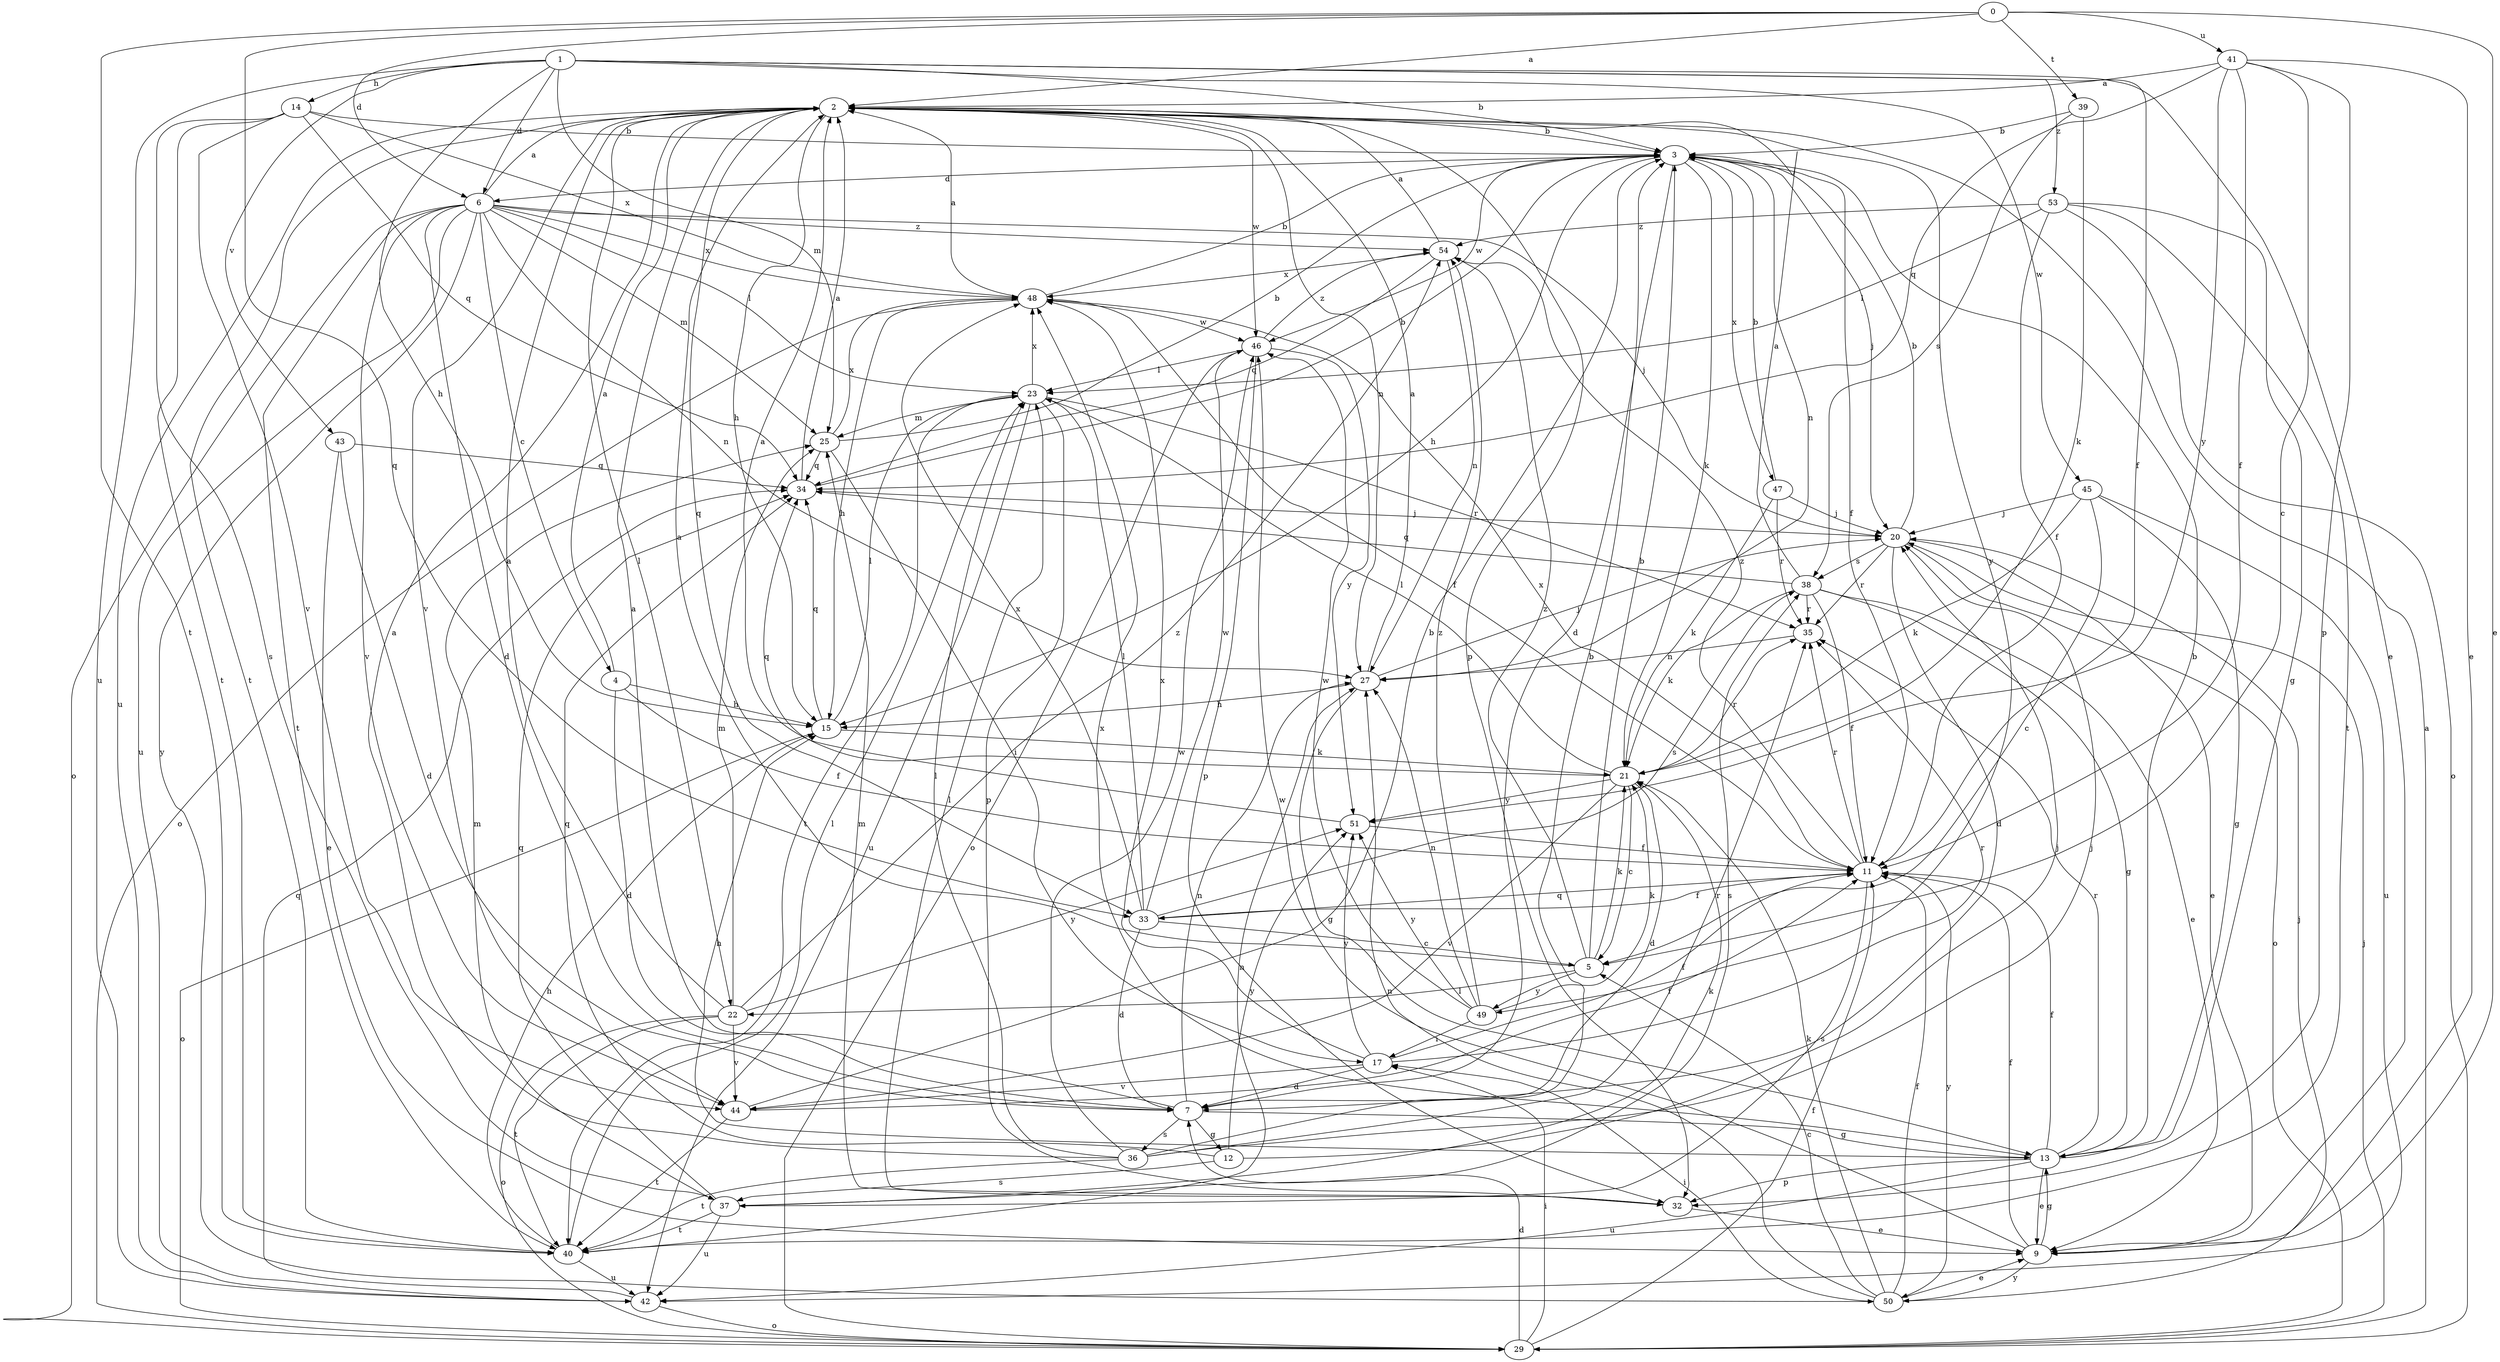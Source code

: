 strict digraph  {
0;
1;
2;
3;
4;
5;
6;
7;
9;
11;
12;
13;
14;
15;
17;
20;
21;
22;
23;
25;
27;
29;
32;
33;
34;
35;
36;
37;
38;
39;
40;
41;
42;
43;
44;
45;
46;
47;
48;
49;
50;
51;
53;
54;
0 -> 2  [label=a];
0 -> 6  [label=d];
0 -> 9  [label=e];
0 -> 33  [label=q];
0 -> 39  [label=t];
0 -> 40  [label=t];
0 -> 41  [label=u];
1 -> 3  [label=b];
1 -> 6  [label=d];
1 -> 9  [label=e];
1 -> 11  [label=f];
1 -> 14  [label=h];
1 -> 15  [label=h];
1 -> 25  [label=m];
1 -> 42  [label=u];
1 -> 43  [label=v];
1 -> 45  [label=w];
1 -> 53  [label=z];
2 -> 3  [label=b];
2 -> 15  [label=h];
2 -> 22  [label=l];
2 -> 27  [label=n];
2 -> 32  [label=p];
2 -> 33  [label=q];
2 -> 40  [label=t];
2 -> 42  [label=u];
2 -> 44  [label=v];
2 -> 46  [label=w];
2 -> 49  [label=y];
3 -> 6  [label=d];
3 -> 7  [label=d];
3 -> 11  [label=f];
3 -> 15  [label=h];
3 -> 20  [label=j];
3 -> 21  [label=k];
3 -> 27  [label=n];
3 -> 46  [label=w];
3 -> 47  [label=x];
4 -> 2  [label=a];
4 -> 7  [label=d];
4 -> 11  [label=f];
4 -> 15  [label=h];
5 -> 2  [label=a];
5 -> 3  [label=b];
5 -> 21  [label=k];
5 -> 22  [label=l];
5 -> 49  [label=y];
5 -> 54  [label=z];
6 -> 2  [label=a];
6 -> 4  [label=c];
6 -> 7  [label=d];
6 -> 20  [label=j];
6 -> 23  [label=l];
6 -> 25  [label=m];
6 -> 27  [label=n];
6 -> 29  [label=o];
6 -> 40  [label=t];
6 -> 42  [label=u];
6 -> 44  [label=v];
6 -> 48  [label=x];
6 -> 50  [label=y];
6 -> 54  [label=z];
7 -> 2  [label=a];
7 -> 12  [label=g];
7 -> 13  [label=g];
7 -> 27  [label=n];
7 -> 36  [label=s];
9 -> 11  [label=f];
9 -> 13  [label=g];
9 -> 46  [label=w];
9 -> 50  [label=y];
11 -> 33  [label=q];
11 -> 35  [label=r];
11 -> 37  [label=s];
11 -> 48  [label=x];
11 -> 50  [label=y];
11 -> 54  [label=z];
12 -> 20  [label=j];
12 -> 34  [label=q];
12 -> 37  [label=s];
12 -> 51  [label=y];
13 -> 3  [label=b];
13 -> 9  [label=e];
13 -> 11  [label=f];
13 -> 15  [label=h];
13 -> 32  [label=p];
13 -> 35  [label=r];
13 -> 42  [label=u];
13 -> 48  [label=x];
14 -> 3  [label=b];
14 -> 34  [label=q];
14 -> 37  [label=s];
14 -> 40  [label=t];
14 -> 44  [label=v];
14 -> 48  [label=x];
15 -> 21  [label=k];
15 -> 23  [label=l];
15 -> 29  [label=o];
15 -> 34  [label=q];
17 -> 7  [label=d];
17 -> 11  [label=f];
17 -> 35  [label=r];
17 -> 44  [label=v];
17 -> 48  [label=x];
17 -> 51  [label=y];
20 -> 3  [label=b];
20 -> 7  [label=d];
20 -> 9  [label=e];
20 -> 29  [label=o];
20 -> 35  [label=r];
20 -> 38  [label=s];
21 -> 2  [label=a];
21 -> 5  [label=c];
21 -> 7  [label=d];
21 -> 23  [label=l];
21 -> 35  [label=r];
21 -> 44  [label=v];
21 -> 51  [label=y];
22 -> 2  [label=a];
22 -> 25  [label=m];
22 -> 29  [label=o];
22 -> 40  [label=t];
22 -> 44  [label=v];
22 -> 51  [label=y];
22 -> 54  [label=z];
23 -> 25  [label=m];
23 -> 32  [label=p];
23 -> 35  [label=r];
23 -> 40  [label=t];
23 -> 42  [label=u];
23 -> 48  [label=x];
25 -> 3  [label=b];
25 -> 17  [label=i];
25 -> 34  [label=q];
25 -> 48  [label=x];
27 -> 2  [label=a];
27 -> 13  [label=g];
27 -> 15  [label=h];
27 -> 20  [label=j];
29 -> 2  [label=a];
29 -> 7  [label=d];
29 -> 11  [label=f];
29 -> 17  [label=i];
29 -> 20  [label=j];
32 -> 9  [label=e];
32 -> 23  [label=l];
32 -> 25  [label=m];
33 -> 5  [label=c];
33 -> 7  [label=d];
33 -> 11  [label=f];
33 -> 23  [label=l];
33 -> 38  [label=s];
33 -> 46  [label=w];
33 -> 48  [label=x];
34 -> 2  [label=a];
34 -> 3  [label=b];
34 -> 20  [label=j];
35 -> 27  [label=n];
36 -> 2  [label=a];
36 -> 3  [label=b];
36 -> 20  [label=j];
36 -> 23  [label=l];
36 -> 35  [label=r];
36 -> 40  [label=t];
36 -> 46  [label=w];
37 -> 21  [label=k];
37 -> 25  [label=m];
37 -> 34  [label=q];
37 -> 38  [label=s];
37 -> 40  [label=t];
37 -> 42  [label=u];
38 -> 2  [label=a];
38 -> 9  [label=e];
38 -> 11  [label=f];
38 -> 13  [label=g];
38 -> 21  [label=k];
38 -> 34  [label=q];
38 -> 35  [label=r];
39 -> 3  [label=b];
39 -> 21  [label=k];
39 -> 38  [label=s];
40 -> 15  [label=h];
40 -> 23  [label=l];
40 -> 27  [label=n];
40 -> 42  [label=u];
41 -> 2  [label=a];
41 -> 5  [label=c];
41 -> 9  [label=e];
41 -> 11  [label=f];
41 -> 32  [label=p];
41 -> 34  [label=q];
41 -> 51  [label=y];
42 -> 29  [label=o];
42 -> 34  [label=q];
43 -> 7  [label=d];
43 -> 9  [label=e];
43 -> 34  [label=q];
44 -> 3  [label=b];
44 -> 11  [label=f];
44 -> 40  [label=t];
45 -> 5  [label=c];
45 -> 13  [label=g];
45 -> 20  [label=j];
45 -> 21  [label=k];
45 -> 42  [label=u];
46 -> 23  [label=l];
46 -> 29  [label=o];
46 -> 32  [label=p];
46 -> 51  [label=y];
46 -> 54  [label=z];
47 -> 3  [label=b];
47 -> 20  [label=j];
47 -> 21  [label=k];
47 -> 35  [label=r];
48 -> 2  [label=a];
48 -> 3  [label=b];
48 -> 11  [label=f];
48 -> 15  [label=h];
48 -> 29  [label=o];
48 -> 46  [label=w];
49 -> 17  [label=i];
49 -> 21  [label=k];
49 -> 27  [label=n];
49 -> 46  [label=w];
49 -> 51  [label=y];
49 -> 54  [label=z];
50 -> 5  [label=c];
50 -> 9  [label=e];
50 -> 11  [label=f];
50 -> 17  [label=i];
50 -> 20  [label=j];
50 -> 21  [label=k];
50 -> 27  [label=n];
51 -> 11  [label=f];
51 -> 34  [label=q];
53 -> 11  [label=f];
53 -> 13  [label=g];
53 -> 23  [label=l];
53 -> 29  [label=o];
53 -> 40  [label=t];
53 -> 54  [label=z];
54 -> 2  [label=a];
54 -> 27  [label=n];
54 -> 34  [label=q];
54 -> 48  [label=x];
}
